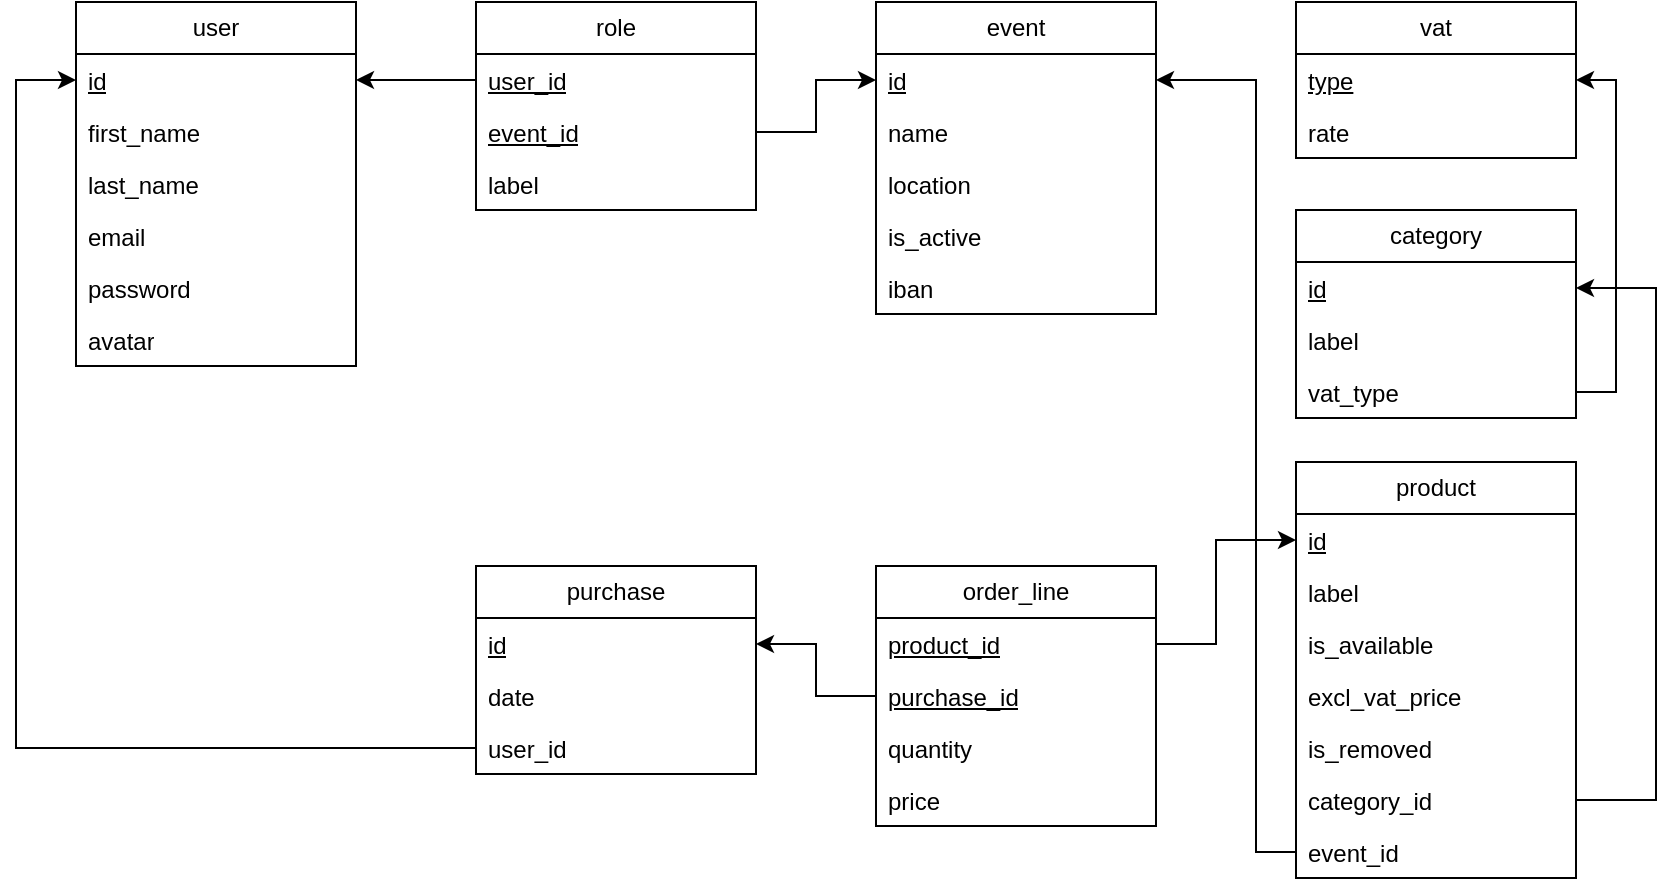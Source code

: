 <mxfile version="28.2.5">
  <diagram name="Page-1" id="-NmXeX2zB9LZw_R7Nh8v">
    <mxGraphModel dx="1530" dy="832" grid="1" gridSize="10" guides="1" tooltips="1" connect="1" arrows="1" fold="1" page="1" pageScale="1" pageWidth="850" pageHeight="1100" math="0" shadow="0">
      <root>
        <mxCell id="0" />
        <mxCell id="1" parent="0" />
        <mxCell id="fDFG5wrpPBn4K7znVdC_-2" value="user" style="swimlane;fontStyle=0;childLayout=stackLayout;horizontal=1;startSize=26;fillColor=none;horizontalStack=0;resizeParent=1;resizeParentMax=0;resizeLast=0;collapsible=1;marginBottom=0;whiteSpace=wrap;html=1;" parent="1" vertex="1">
          <mxGeometry x="40" y="190" width="140" height="182" as="geometry" />
        </mxCell>
        <mxCell id="fDFG5wrpPBn4K7znVdC_-3" value="id" style="text;strokeColor=none;fillColor=none;align=left;verticalAlign=top;spacingLeft=4;spacingRight=4;overflow=hidden;rotatable=0;points=[[0,0.5],[1,0.5]];portConstraint=eastwest;whiteSpace=wrap;html=1;fontStyle=4" parent="fDFG5wrpPBn4K7znVdC_-2" vertex="1">
          <mxGeometry y="26" width="140" height="26" as="geometry" />
        </mxCell>
        <mxCell id="fDFG5wrpPBn4K7znVdC_-4" value="first_name" style="text;strokeColor=none;fillColor=none;align=left;verticalAlign=top;spacingLeft=4;spacingRight=4;overflow=hidden;rotatable=0;points=[[0,0.5],[1,0.5]];portConstraint=eastwest;whiteSpace=wrap;html=1;" parent="fDFG5wrpPBn4K7znVdC_-2" vertex="1">
          <mxGeometry y="52" width="140" height="26" as="geometry" />
        </mxCell>
        <mxCell id="fDFG5wrpPBn4K7znVdC_-5" value="last_name" style="text;strokeColor=none;fillColor=none;align=left;verticalAlign=top;spacingLeft=4;spacingRight=4;overflow=hidden;rotatable=0;points=[[0,0.5],[1,0.5]];portConstraint=eastwest;whiteSpace=wrap;html=1;" parent="fDFG5wrpPBn4K7znVdC_-2" vertex="1">
          <mxGeometry y="78" width="140" height="26" as="geometry" />
        </mxCell>
        <mxCell id="fDFG5wrpPBn4K7znVdC_-6" value="email" style="text;strokeColor=none;fillColor=none;align=left;verticalAlign=top;spacingLeft=4;spacingRight=4;overflow=hidden;rotatable=0;points=[[0,0.5],[1,0.5]];portConstraint=eastwest;whiteSpace=wrap;html=1;" parent="fDFG5wrpPBn4K7znVdC_-2" vertex="1">
          <mxGeometry y="104" width="140" height="26" as="geometry" />
        </mxCell>
        <mxCell id="fDFG5wrpPBn4K7znVdC_-8" value="password" style="text;strokeColor=none;fillColor=none;align=left;verticalAlign=top;spacingLeft=4;spacingRight=4;overflow=hidden;rotatable=0;points=[[0,0.5],[1,0.5]];portConstraint=eastwest;whiteSpace=wrap;html=1;" parent="fDFG5wrpPBn4K7znVdC_-2" vertex="1">
          <mxGeometry y="130" width="140" height="26" as="geometry" />
        </mxCell>
        <mxCell id="fDFG5wrpPBn4K7znVdC_-63" value="avatar" style="text;strokeColor=none;fillColor=none;align=left;verticalAlign=top;spacingLeft=4;spacingRight=4;overflow=hidden;rotatable=0;points=[[0,0.5],[1,0.5]];portConstraint=eastwest;whiteSpace=wrap;html=1;" parent="fDFG5wrpPBn4K7znVdC_-2" vertex="1">
          <mxGeometry y="156" width="140" height="26" as="geometry" />
        </mxCell>
        <mxCell id="fDFG5wrpPBn4K7znVdC_-21" value="event" style="swimlane;fontStyle=0;childLayout=stackLayout;horizontal=1;startSize=26;fillColor=none;horizontalStack=0;resizeParent=1;resizeParentMax=0;resizeLast=0;collapsible=1;marginBottom=0;whiteSpace=wrap;html=1;" parent="1" vertex="1">
          <mxGeometry x="440" y="190" width="140" height="156" as="geometry" />
        </mxCell>
        <mxCell id="fDFG5wrpPBn4K7znVdC_-22" value="id" style="text;strokeColor=none;fillColor=none;align=left;verticalAlign=top;spacingLeft=4;spacingRight=4;overflow=hidden;rotatable=0;points=[[0,0.5],[1,0.5]];portConstraint=eastwest;whiteSpace=wrap;html=1;fontStyle=4" parent="fDFG5wrpPBn4K7znVdC_-21" vertex="1">
          <mxGeometry y="26" width="140" height="26" as="geometry" />
        </mxCell>
        <mxCell id="fDFG5wrpPBn4K7znVdC_-42" value="name" style="text;strokeColor=none;fillColor=none;align=left;verticalAlign=top;spacingLeft=4;spacingRight=4;overflow=hidden;rotatable=0;points=[[0,0.5],[1,0.5]];portConstraint=eastwest;whiteSpace=wrap;html=1;" parent="fDFG5wrpPBn4K7znVdC_-21" vertex="1">
          <mxGeometry y="52" width="140" height="26" as="geometry" />
        </mxCell>
        <mxCell id="fDFG5wrpPBn4K7znVdC_-43" value="location" style="text;strokeColor=none;fillColor=none;align=left;verticalAlign=top;spacingLeft=4;spacingRight=4;overflow=hidden;rotatable=0;points=[[0,0.5],[1,0.5]];portConstraint=eastwest;whiteSpace=wrap;html=1;" parent="fDFG5wrpPBn4K7znVdC_-21" vertex="1">
          <mxGeometry y="78" width="140" height="26" as="geometry" />
        </mxCell>
        <mxCell id="fDFG5wrpPBn4K7znVdC_-44" value="is_active" style="text;strokeColor=none;fillColor=none;align=left;verticalAlign=top;spacingLeft=4;spacingRight=4;overflow=hidden;rotatable=0;points=[[0,0.5],[1,0.5]];portConstraint=eastwest;whiteSpace=wrap;html=1;" parent="fDFG5wrpPBn4K7znVdC_-21" vertex="1">
          <mxGeometry y="104" width="140" height="26" as="geometry" />
        </mxCell>
        <mxCell id="fDFG5wrpPBn4K7znVdC_-69" value="iban" style="text;strokeColor=none;fillColor=none;align=left;verticalAlign=top;spacingLeft=4;spacingRight=4;overflow=hidden;rotatable=0;points=[[0,0.5],[1,0.5]];portConstraint=eastwest;whiteSpace=wrap;html=1;" parent="fDFG5wrpPBn4K7znVdC_-21" vertex="1">
          <mxGeometry y="130" width="140" height="26" as="geometry" />
        </mxCell>
        <mxCell id="fDFG5wrpPBn4K7znVdC_-25" value="purchase" style="swimlane;fontStyle=0;childLayout=stackLayout;horizontal=1;startSize=26;fillColor=none;horizontalStack=0;resizeParent=1;resizeParentMax=0;resizeLast=0;collapsible=1;marginBottom=0;whiteSpace=wrap;html=1;" parent="1" vertex="1">
          <mxGeometry x="240" y="472" width="140" height="104" as="geometry" />
        </mxCell>
        <mxCell id="fDFG5wrpPBn4K7znVdC_-26" value="id" style="text;strokeColor=none;fillColor=none;align=left;verticalAlign=top;spacingLeft=4;spacingRight=4;overflow=hidden;rotatable=0;points=[[0,0.5],[1,0.5]];portConstraint=eastwest;whiteSpace=wrap;html=1;fontStyle=4" parent="fDFG5wrpPBn4K7znVdC_-25" vertex="1">
          <mxGeometry y="26" width="140" height="26" as="geometry" />
        </mxCell>
        <mxCell id="fDFG5wrpPBn4K7znVdC_-65" value="date" style="text;strokeColor=none;fillColor=none;align=left;verticalAlign=top;spacingLeft=4;spacingRight=4;overflow=hidden;rotatable=0;points=[[0,0.5],[1,0.5]];portConstraint=eastwest;whiteSpace=wrap;html=1;" parent="fDFG5wrpPBn4K7znVdC_-25" vertex="1">
          <mxGeometry y="52" width="140" height="26" as="geometry" />
        </mxCell>
        <mxCell id="y2hwcqa91ADn_D7dQQcH-7" value="user_id" style="text;strokeColor=none;fillColor=none;align=left;verticalAlign=top;spacingLeft=4;spacingRight=4;overflow=hidden;rotatable=0;points=[[0,0.5],[1,0.5]];portConstraint=eastwest;whiteSpace=wrap;html=1;" vertex="1" parent="fDFG5wrpPBn4K7znVdC_-25">
          <mxGeometry y="78" width="140" height="26" as="geometry" />
        </mxCell>
        <mxCell id="fDFG5wrpPBn4K7znVdC_-27" value="product" style="swimlane;fontStyle=0;childLayout=stackLayout;horizontal=1;startSize=26;fillColor=none;horizontalStack=0;resizeParent=1;resizeParentMax=0;resizeLast=0;collapsible=1;marginBottom=0;whiteSpace=wrap;html=1;" parent="1" vertex="1">
          <mxGeometry x="650" y="420" width="140" height="208" as="geometry" />
        </mxCell>
        <mxCell id="fDFG5wrpPBn4K7znVdC_-28" value="id" style="text;strokeColor=none;fillColor=none;align=left;verticalAlign=top;spacingLeft=4;spacingRight=4;overflow=hidden;rotatable=0;points=[[0,0.5],[1,0.5]];portConstraint=eastwest;whiteSpace=wrap;html=1;fontStyle=4" parent="fDFG5wrpPBn4K7znVdC_-27" vertex="1">
          <mxGeometry y="26" width="140" height="26" as="geometry" />
        </mxCell>
        <mxCell id="fDFG5wrpPBn4K7znVdC_-47" value="label" style="text;strokeColor=none;fillColor=none;align=left;verticalAlign=top;spacingLeft=4;spacingRight=4;overflow=hidden;rotatable=0;points=[[0,0.5],[1,0.5]];portConstraint=eastwest;whiteSpace=wrap;html=1;" parent="fDFG5wrpPBn4K7znVdC_-27" vertex="1">
          <mxGeometry y="52" width="140" height="26" as="geometry" />
        </mxCell>
        <mxCell id="fDFG5wrpPBn4K7znVdC_-48" value="is_available" style="text;strokeColor=none;fillColor=none;align=left;verticalAlign=top;spacingLeft=4;spacingRight=4;overflow=hidden;rotatable=0;points=[[0,0.5],[1,0.5]];portConstraint=eastwest;whiteSpace=wrap;html=1;" parent="fDFG5wrpPBn4K7znVdC_-27" vertex="1">
          <mxGeometry y="78" width="140" height="26" as="geometry" />
        </mxCell>
        <mxCell id="fDFG5wrpPBn4K7znVdC_-49" value="excl_vat_price" style="text;strokeColor=none;fillColor=none;align=left;verticalAlign=top;spacingLeft=4;spacingRight=4;overflow=hidden;rotatable=0;points=[[0,0.5],[1,0.5]];portConstraint=eastwest;whiteSpace=wrap;html=1;" parent="fDFG5wrpPBn4K7znVdC_-27" vertex="1">
          <mxGeometry y="104" width="140" height="26" as="geometry" />
        </mxCell>
        <mxCell id="fDFG5wrpPBn4K7znVdC_-62" value="is_removed" style="text;strokeColor=none;fillColor=none;align=left;verticalAlign=top;spacingLeft=4;spacingRight=4;overflow=hidden;rotatable=0;points=[[0,0.5],[1,0.5]];portConstraint=eastwest;whiteSpace=wrap;html=1;" parent="fDFG5wrpPBn4K7znVdC_-27" vertex="1">
          <mxGeometry y="130" width="140" height="26" as="geometry" />
        </mxCell>
        <mxCell id="y2hwcqa91ADn_D7dQQcH-17" value="category_id" style="text;strokeColor=none;fillColor=none;align=left;verticalAlign=top;spacingLeft=4;spacingRight=4;overflow=hidden;rotatable=0;points=[[0,0.5],[1,0.5]];portConstraint=eastwest;whiteSpace=wrap;html=1;" vertex="1" parent="fDFG5wrpPBn4K7znVdC_-27">
          <mxGeometry y="156" width="140" height="26" as="geometry" />
        </mxCell>
        <mxCell id="y2hwcqa91ADn_D7dQQcH-18" value="event_id" style="text;strokeColor=none;fillColor=none;align=left;verticalAlign=top;spacingLeft=4;spacingRight=4;overflow=hidden;rotatable=0;points=[[0,0.5],[1,0.5]];portConstraint=eastwest;whiteSpace=wrap;html=1;" vertex="1" parent="fDFG5wrpPBn4K7znVdC_-27">
          <mxGeometry y="182" width="140" height="26" as="geometry" />
        </mxCell>
        <mxCell id="fDFG5wrpPBn4K7znVdC_-31" value="category" style="swimlane;fontStyle=0;childLayout=stackLayout;horizontal=1;startSize=26;fillColor=none;horizontalStack=0;resizeParent=1;resizeParentMax=0;resizeLast=0;collapsible=1;marginBottom=0;whiteSpace=wrap;html=1;" parent="1" vertex="1">
          <mxGeometry x="650" y="294" width="140" height="104" as="geometry" />
        </mxCell>
        <mxCell id="fDFG5wrpPBn4K7znVdC_-32" value="id" style="text;strokeColor=none;fillColor=none;align=left;verticalAlign=top;spacingLeft=4;spacingRight=4;overflow=hidden;rotatable=0;points=[[0,0.5],[1,0.5]];portConstraint=eastwest;whiteSpace=wrap;html=1;fontStyle=4" parent="fDFG5wrpPBn4K7znVdC_-31" vertex="1">
          <mxGeometry y="26" width="140" height="26" as="geometry" />
        </mxCell>
        <mxCell id="fDFG5wrpPBn4K7znVdC_-46" value="label" style="text;strokeColor=none;fillColor=none;align=left;verticalAlign=top;spacingLeft=4;spacingRight=4;overflow=hidden;rotatable=0;points=[[0,0.5],[1,0.5]];portConstraint=eastwest;whiteSpace=wrap;html=1;" parent="fDFG5wrpPBn4K7znVdC_-31" vertex="1">
          <mxGeometry y="52" width="140" height="26" as="geometry" />
        </mxCell>
        <mxCell id="y2hwcqa91ADn_D7dQQcH-22" value="vat_type" style="text;strokeColor=none;fillColor=none;align=left;verticalAlign=top;spacingLeft=4;spacingRight=4;overflow=hidden;rotatable=0;points=[[0,0.5],[1,0.5]];portConstraint=eastwest;whiteSpace=wrap;html=1;" vertex="1" parent="fDFG5wrpPBn4K7znVdC_-31">
          <mxGeometry y="78" width="140" height="26" as="geometry" />
        </mxCell>
        <mxCell id="fDFG5wrpPBn4K7znVdC_-33" value="vat" style="swimlane;fontStyle=0;childLayout=stackLayout;horizontal=1;startSize=26;fillColor=none;horizontalStack=0;resizeParent=1;resizeParentMax=0;resizeLast=0;collapsible=1;marginBottom=0;whiteSpace=wrap;html=1;" parent="1" vertex="1">
          <mxGeometry x="650" y="190" width="140" height="78" as="geometry" />
        </mxCell>
        <mxCell id="fDFG5wrpPBn4K7znVdC_-34" value="type" style="text;strokeColor=none;fillColor=none;align=left;verticalAlign=top;spacingLeft=4;spacingRight=4;overflow=hidden;rotatable=0;points=[[0,0.5],[1,0.5]];portConstraint=eastwest;whiteSpace=wrap;html=1;fontStyle=4" parent="fDFG5wrpPBn4K7znVdC_-33" vertex="1">
          <mxGeometry y="26" width="140" height="26" as="geometry" />
        </mxCell>
        <mxCell id="fDFG5wrpPBn4K7znVdC_-45" value="rate" style="text;strokeColor=none;fillColor=none;align=left;verticalAlign=top;spacingLeft=4;spacingRight=4;overflow=hidden;rotatable=0;points=[[0,0.5],[1,0.5]];portConstraint=eastwest;whiteSpace=wrap;html=1;" parent="fDFG5wrpPBn4K7znVdC_-33" vertex="1">
          <mxGeometry y="52" width="140" height="26" as="geometry" />
        </mxCell>
        <mxCell id="y2hwcqa91ADn_D7dQQcH-5" style="edgeStyle=orthogonalEdgeStyle;rounded=0;orthogonalLoop=1;jettySize=auto;html=1;exitX=0;exitY=0.5;exitDx=0;exitDy=0;entryX=1;entryY=0.5;entryDx=0;entryDy=0;" edge="1" parent="1" source="y2hwcqa91ADn_D7dQQcH-1" target="fDFG5wrpPBn4K7znVdC_-3">
          <mxGeometry relative="1" as="geometry" />
        </mxCell>
        <mxCell id="y2hwcqa91ADn_D7dQQcH-6" style="edgeStyle=orthogonalEdgeStyle;rounded=0;orthogonalLoop=1;jettySize=auto;html=1;exitX=1;exitY=0.5;exitDx=0;exitDy=0;entryX=0;entryY=0.5;entryDx=0;entryDy=0;" edge="1" parent="1" source="y2hwcqa91ADn_D7dQQcH-2" target="fDFG5wrpPBn4K7znVdC_-22">
          <mxGeometry relative="1" as="geometry" />
        </mxCell>
        <mxCell id="fDFG5wrpPBn4K7znVdC_-14" value="role" style="swimlane;fontStyle=0;childLayout=stackLayout;horizontal=1;startSize=26;fillColor=none;horizontalStack=0;resizeParent=1;resizeParentMax=0;resizeLast=0;collapsible=1;marginBottom=0;whiteSpace=wrap;html=1;" parent="1" vertex="1">
          <mxGeometry x="240" y="190" width="140" height="104" as="geometry" />
        </mxCell>
        <mxCell id="y2hwcqa91ADn_D7dQQcH-1" value="user_id" style="text;strokeColor=none;fillColor=none;align=left;verticalAlign=top;spacingLeft=4;spacingRight=4;overflow=hidden;rotatable=0;points=[[0,0.5],[1,0.5]];portConstraint=eastwest;whiteSpace=wrap;html=1;fontStyle=4" vertex="1" parent="fDFG5wrpPBn4K7znVdC_-14">
          <mxGeometry y="26" width="140" height="26" as="geometry" />
        </mxCell>
        <mxCell id="y2hwcqa91ADn_D7dQQcH-2" value="event_id" style="text;strokeColor=none;fillColor=none;align=left;verticalAlign=top;spacingLeft=4;spacingRight=4;overflow=hidden;rotatable=0;points=[[0,0.5],[1,0.5]];portConstraint=eastwest;whiteSpace=wrap;html=1;fontStyle=4" vertex="1" parent="fDFG5wrpPBn4K7znVdC_-14">
          <mxGeometry y="52" width="140" height="26" as="geometry" />
        </mxCell>
        <mxCell id="fDFG5wrpPBn4K7znVdC_-20" value="label" style="text;strokeColor=none;fillColor=none;align=left;verticalAlign=top;spacingLeft=4;spacingRight=4;overflow=hidden;rotatable=0;points=[[0,0.5],[1,0.5]];portConstraint=eastwest;whiteSpace=wrap;html=1;fontStyle=0" parent="fDFG5wrpPBn4K7znVdC_-14" vertex="1">
          <mxGeometry y="78" width="140" height="26" as="geometry" />
        </mxCell>
        <mxCell id="y2hwcqa91ADn_D7dQQcH-8" style="edgeStyle=orthogonalEdgeStyle;rounded=0;orthogonalLoop=1;jettySize=auto;html=1;exitX=0;exitY=0.5;exitDx=0;exitDy=0;entryX=0;entryY=0.5;entryDx=0;entryDy=0;" edge="1" parent="1" source="y2hwcqa91ADn_D7dQQcH-7" target="fDFG5wrpPBn4K7znVdC_-3">
          <mxGeometry relative="1" as="geometry">
            <Array as="points">
              <mxPoint x="10" y="563" />
              <mxPoint x="10" y="229" />
            </Array>
          </mxGeometry>
        </mxCell>
        <mxCell id="y2hwcqa91ADn_D7dQQcH-15" style="edgeStyle=orthogonalEdgeStyle;rounded=0;orthogonalLoop=1;jettySize=auto;html=1;exitX=0;exitY=0.5;exitDx=0;exitDy=0;entryX=1;entryY=0.5;entryDx=0;entryDy=0;" edge="1" parent="1" source="y2hwcqa91ADn_D7dQQcH-12" target="fDFG5wrpPBn4K7znVdC_-26">
          <mxGeometry relative="1" as="geometry" />
        </mxCell>
        <mxCell id="y2hwcqa91ADn_D7dQQcH-16" style="edgeStyle=orthogonalEdgeStyle;rounded=0;orthogonalLoop=1;jettySize=auto;html=1;exitX=1;exitY=0.5;exitDx=0;exitDy=0;entryX=0;entryY=0.5;entryDx=0;entryDy=0;" edge="1" parent="1" source="y2hwcqa91ADn_D7dQQcH-13" target="fDFG5wrpPBn4K7znVdC_-28">
          <mxGeometry relative="1" as="geometry">
            <Array as="points">
              <mxPoint x="610" y="511" />
              <mxPoint x="610" y="459" />
            </Array>
          </mxGeometry>
        </mxCell>
        <mxCell id="y2hwcqa91ADn_D7dQQcH-20" style="edgeStyle=orthogonalEdgeStyle;rounded=0;orthogonalLoop=1;jettySize=auto;html=1;exitX=0;exitY=0.5;exitDx=0;exitDy=0;entryX=1;entryY=0.5;entryDx=0;entryDy=0;" edge="1" parent="1" source="y2hwcqa91ADn_D7dQQcH-18" target="fDFG5wrpPBn4K7znVdC_-22">
          <mxGeometry relative="1" as="geometry">
            <Array as="points">
              <mxPoint x="630" y="615" />
              <mxPoint x="630" y="229" />
            </Array>
          </mxGeometry>
        </mxCell>
        <mxCell id="y2hwcqa91ADn_D7dQQcH-21" style="edgeStyle=orthogonalEdgeStyle;rounded=0;orthogonalLoop=1;jettySize=auto;html=1;exitX=1;exitY=0.5;exitDx=0;exitDy=0;entryX=1;entryY=0.5;entryDx=0;entryDy=0;" edge="1" parent="1" source="y2hwcqa91ADn_D7dQQcH-17" target="fDFG5wrpPBn4K7znVdC_-32">
          <mxGeometry relative="1" as="geometry">
            <Array as="points">
              <mxPoint x="830" y="589" />
              <mxPoint x="830" y="333" />
            </Array>
          </mxGeometry>
        </mxCell>
        <mxCell id="y2hwcqa91ADn_D7dQQcH-23" style="edgeStyle=orthogonalEdgeStyle;rounded=0;orthogonalLoop=1;jettySize=auto;html=1;exitX=1;exitY=0.5;exitDx=0;exitDy=0;entryX=1;entryY=0.5;entryDx=0;entryDy=0;" edge="1" parent="1" source="y2hwcqa91ADn_D7dQQcH-22" target="fDFG5wrpPBn4K7znVdC_-34">
          <mxGeometry relative="1" as="geometry">
            <Array as="points">
              <mxPoint x="810" y="385" />
              <mxPoint x="810" y="229" />
            </Array>
          </mxGeometry>
        </mxCell>
        <mxCell id="fDFG5wrpPBn4K7znVdC_-23" value="order_line" style="swimlane;fontStyle=0;childLayout=stackLayout;horizontal=1;startSize=26;fillColor=none;horizontalStack=0;resizeParent=1;resizeParentMax=0;resizeLast=0;collapsible=1;marginBottom=0;whiteSpace=wrap;html=1;" parent="1" vertex="1">
          <mxGeometry x="440" y="472" width="140" height="130" as="geometry" />
        </mxCell>
        <mxCell id="y2hwcqa91ADn_D7dQQcH-13" value="product_id" style="text;strokeColor=none;fillColor=none;align=left;verticalAlign=top;spacingLeft=4;spacingRight=4;overflow=hidden;rotatable=0;points=[[0,0.5],[1,0.5]];portConstraint=eastwest;whiteSpace=wrap;html=1;fontStyle=4" vertex="1" parent="fDFG5wrpPBn4K7znVdC_-23">
          <mxGeometry y="26" width="140" height="26" as="geometry" />
        </mxCell>
        <mxCell id="y2hwcqa91ADn_D7dQQcH-12" value="purchase_id" style="text;strokeColor=none;fillColor=none;align=left;verticalAlign=top;spacingLeft=4;spacingRight=4;overflow=hidden;rotatable=0;points=[[0,0.5],[1,0.5]];portConstraint=eastwest;whiteSpace=wrap;html=1;fontStyle=4" vertex="1" parent="fDFG5wrpPBn4K7znVdC_-23">
          <mxGeometry y="52" width="140" height="26" as="geometry" />
        </mxCell>
        <mxCell id="fDFG5wrpPBn4K7znVdC_-64" value="quantity" style="text;strokeColor=none;fillColor=none;align=left;verticalAlign=top;spacingLeft=4;spacingRight=4;overflow=hidden;rotatable=0;points=[[0,0.5],[1,0.5]];portConstraint=eastwest;whiteSpace=wrap;html=1;" parent="fDFG5wrpPBn4K7znVdC_-23" vertex="1">
          <mxGeometry y="78" width="140" height="26" as="geometry" />
        </mxCell>
        <mxCell id="fDFG5wrpPBn4K7znVdC_-67" value="price" style="text;strokeColor=none;fillColor=none;align=left;verticalAlign=top;spacingLeft=4;spacingRight=4;overflow=hidden;rotatable=0;points=[[0,0.5],[1,0.5]];portConstraint=eastwest;whiteSpace=wrap;html=1;" parent="fDFG5wrpPBn4K7znVdC_-23" vertex="1">
          <mxGeometry y="104" width="140" height="26" as="geometry" />
        </mxCell>
      </root>
    </mxGraphModel>
  </diagram>
</mxfile>
